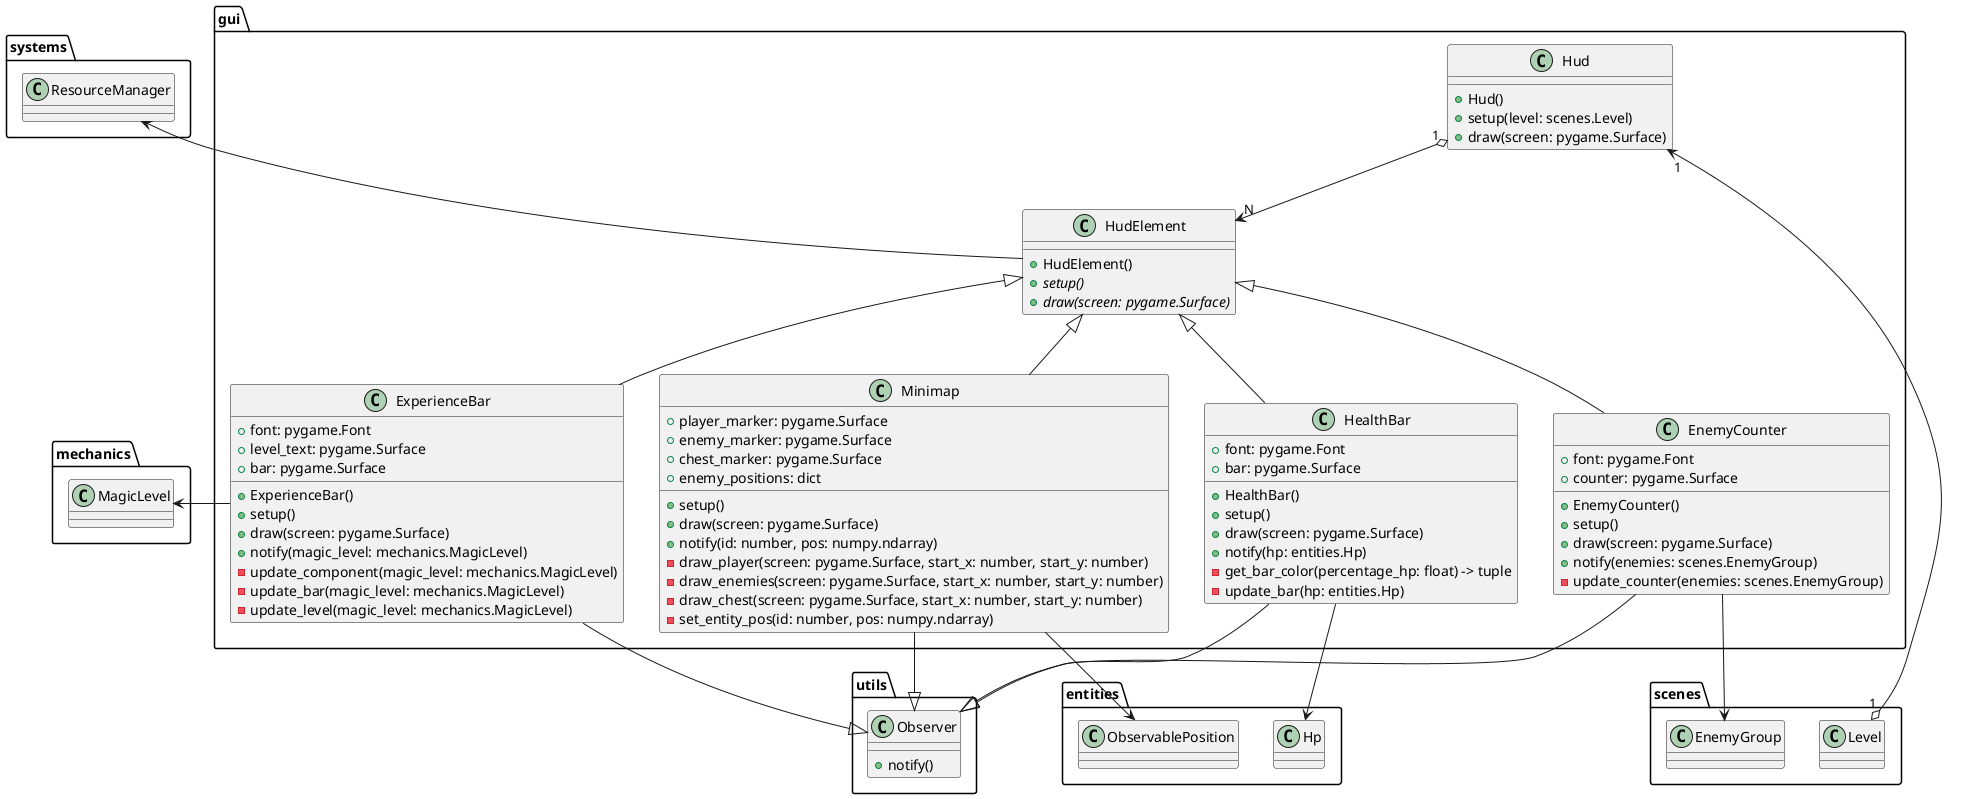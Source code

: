 @startuml hud 

class utils.Observer {
  + notify()
}

class gui.Hud {
	+ Hud()
	+ setup(level: scenes.Level)
	+ draw(screen: pygame.Surface)
}
gui.Hud "1" o-down-> "N" gui.HudElement
scenes.Level "1" o--> "1" gui.Hud

class gui.HudElement {
	+ HudElement()
	{abstract} + setup()	
	{abstract} + draw(screen: pygame.Surface)
}
gui.HudElement -up-> systems.ResourceManager

class gui.EnemyCounter {
	+ font: pygame.Font
	+ counter: pygame.Surface

	+ EnemyCounter()
	+ setup()
	+ draw(screen: pygame.Surface)
	+ notify(enemies: scenes.EnemyGroup)
	- update_counter(enemies: scenes.EnemyGroup)
}
gui.EnemyCounter --> scenes.EnemyGroup
gui.EnemyCounter -up-|> gui.HudElement
gui.EnemyCounter -down-|> utils.Observer

class gui.ExperienceBar {
	+ font: pygame.Font
	+ level_text: pygame.Surface
	+ bar: pygame.Surface

	+ ExperienceBar()
	+ setup()
	+ draw(screen: pygame.Surface)
	+ notify(magic_level: mechanics.MagicLevel)
	- update_component(magic_level: mechanics.MagicLevel)
	- update_bar(magic_level: mechanics.MagicLevel)
	- update_level(magic_level: mechanics.MagicLevel)
}
gui.ExperienceBar -left-> mechanics.MagicLevel
gui.ExperienceBar -up-|> gui.HudElement
gui.ExperienceBar -down-|> utils.Observer

class gui.HealthBar {
	+ font: pygame.Font
	+ bar: pygame.Surface

	+ HealthBar()
	+ setup()
	+ draw(screen: pygame.Surface)
	+ notify(hp: entities.Hp)
	- get_bar_color(percentage_hp: float) -> tuple
	- update_bar(hp: entities.Hp)
}
gui.HealthBar --> entities.Hp
gui.HealthBar -up-|> gui.HudElement
gui.HealthBar -down-|> utils.Observer

class gui.Minimap {
	+ player_marker: pygame.Surface
	+ enemy_marker: pygame.Surface
	+ chest_marker: pygame.Surface
	+ enemy_positions: dict

	+ setup()
	+ draw(screen: pygame.Surface)
	+ notify(id: number, pos: numpy.ndarray)
	- draw_player(screen: pygame.Surface, start_x: number, start_y: number)
	- draw_enemies(screen: pygame.Surface, start_x: number, start_y: number)
	- draw_chest(screen: pygame.Surface, start_x: number, start_y: number)
	- set_entity_pos(id: number, pos: numpy.ndarray)
}
gui.Minimap --> entities.ObservablePosition
gui.Minimap -up-|> gui.HudElement
gui.Minimap -down-|> utils.Observer

mechanics.MagicLevel -[hidden]- utils.Observer

@enduml

